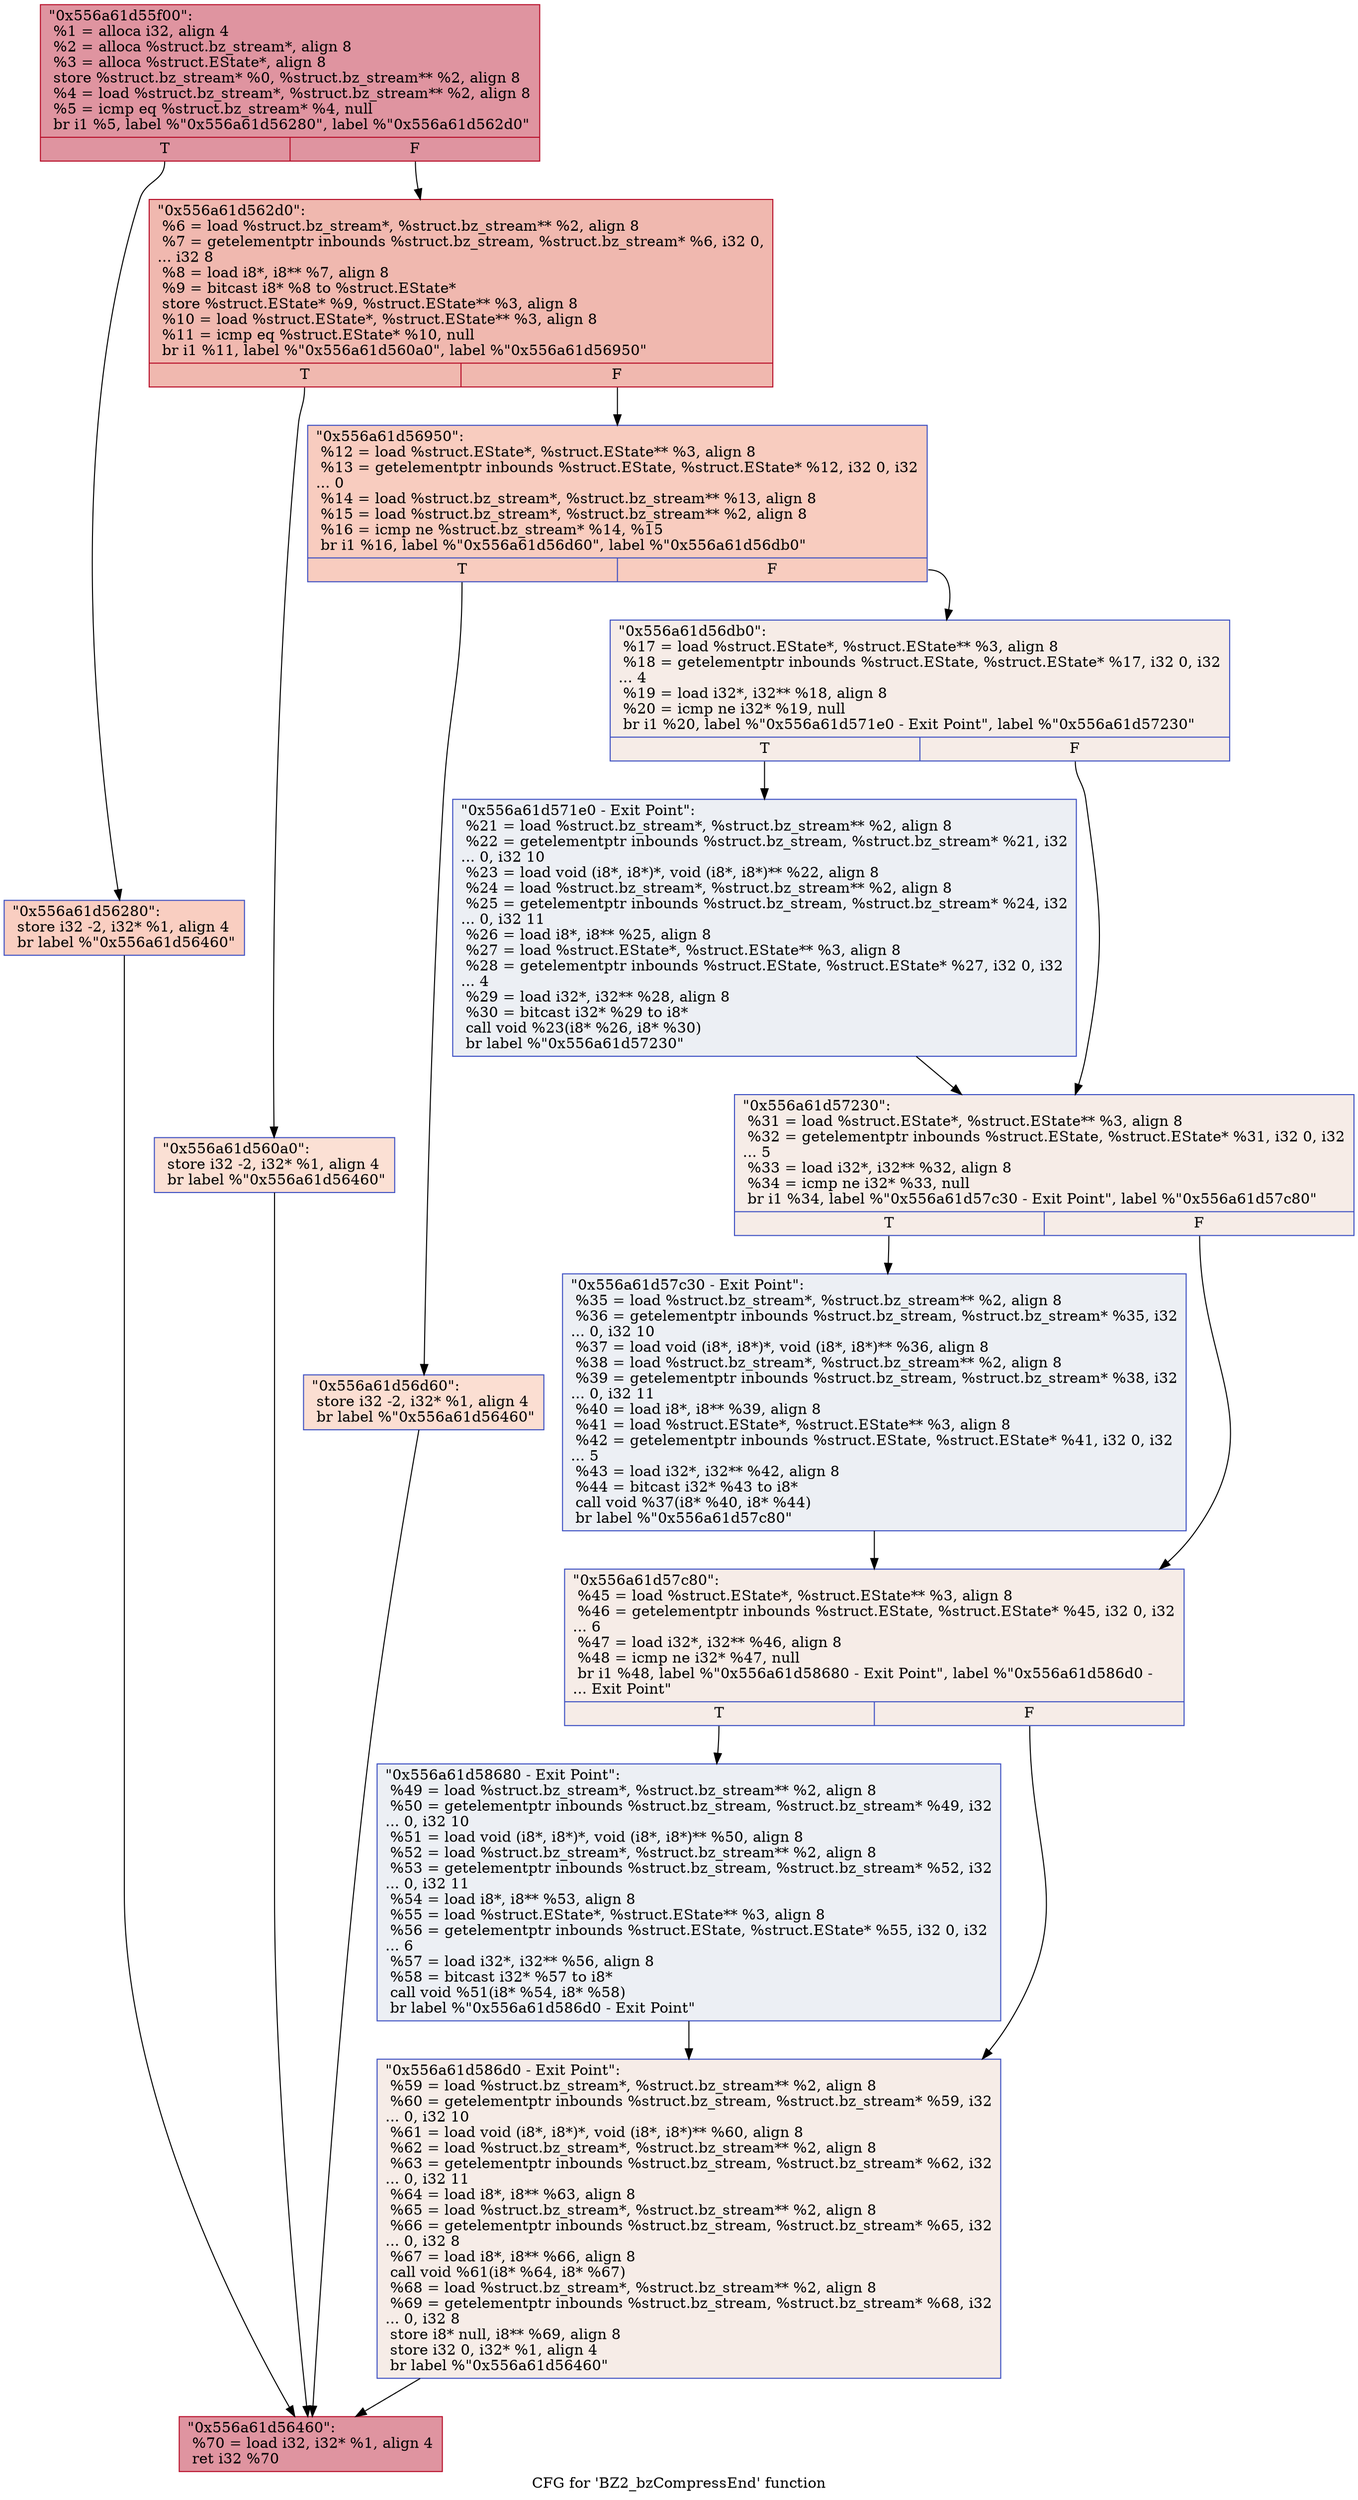 digraph "CFG for 'BZ2_bzCompressEnd' function" {
	label="CFG for 'BZ2_bzCompressEnd' function";

	Node0x556a61d55f00 [shape=record,color="#b70d28ff", style=filled, fillcolor="#b70d2870",label="{\"0x556a61d55f00\":\l  %1 = alloca i32, align 4\l  %2 = alloca %struct.bz_stream*, align 8\l  %3 = alloca %struct.EState*, align 8\l  store %struct.bz_stream* %0, %struct.bz_stream** %2, align 8\l  %4 = load %struct.bz_stream*, %struct.bz_stream** %2, align 8\l  %5 = icmp eq %struct.bz_stream* %4, null\l  br i1 %5, label %\"0x556a61d56280\", label %\"0x556a61d562d0\"\l|{<s0>T|<s1>F}}"];
	Node0x556a61d55f00:s0 -> Node0x556a61d56280;
	Node0x556a61d55f00:s1 -> Node0x556a61d562d0;
	Node0x556a61d56280 [shape=record,color="#3d50c3ff", style=filled, fillcolor="#f2907270",label="{\"0x556a61d56280\":                                 \l  store i32 -2, i32* %1, align 4\l  br label %\"0x556a61d56460\"\l}"];
	Node0x556a61d56280 -> Node0x556a61d56460;
	Node0x556a61d562d0 [shape=record,color="#b70d28ff", style=filled, fillcolor="#dc5d4a70",label="{\"0x556a61d562d0\":                                 \l  %6 = load %struct.bz_stream*, %struct.bz_stream** %2, align 8\l  %7 = getelementptr inbounds %struct.bz_stream, %struct.bz_stream* %6, i32 0,\l... i32 8\l  %8 = load i8*, i8** %7, align 8\l  %9 = bitcast i8* %8 to %struct.EState*\l  store %struct.EState* %9, %struct.EState** %3, align 8\l  %10 = load %struct.EState*, %struct.EState** %3, align 8\l  %11 = icmp eq %struct.EState* %10, null\l  br i1 %11, label %\"0x556a61d560a0\", label %\"0x556a61d56950\"\l|{<s0>T|<s1>F}}"];
	Node0x556a61d562d0:s0 -> Node0x556a61d560a0;
	Node0x556a61d562d0:s1 -> Node0x556a61d56950;
	Node0x556a61d560a0 [shape=record,color="#3d50c3ff", style=filled, fillcolor="#f7b99e70",label="{\"0x556a61d560a0\":                                 \l  store i32 -2, i32* %1, align 4\l  br label %\"0x556a61d56460\"\l}"];
	Node0x556a61d560a0 -> Node0x556a61d56460;
	Node0x556a61d56950 [shape=record,color="#3d50c3ff", style=filled, fillcolor="#f08b6e70",label="{\"0x556a61d56950\":                                 \l  %12 = load %struct.EState*, %struct.EState** %3, align 8\l  %13 = getelementptr inbounds %struct.EState, %struct.EState* %12, i32 0, i32\l... 0\l  %14 = load %struct.bz_stream*, %struct.bz_stream** %13, align 8\l  %15 = load %struct.bz_stream*, %struct.bz_stream** %2, align 8\l  %16 = icmp ne %struct.bz_stream* %14, %15\l  br i1 %16, label %\"0x556a61d56d60\", label %\"0x556a61d56db0\"\l|{<s0>T|<s1>F}}"];
	Node0x556a61d56950:s0 -> Node0x556a61d56d60;
	Node0x556a61d56950:s1 -> Node0x556a61d56db0;
	Node0x556a61d56d60 [shape=record,color="#3d50c3ff", style=filled, fillcolor="#f7b59970",label="{\"0x556a61d56d60\":                                 \l  store i32 -2, i32* %1, align 4\l  br label %\"0x556a61d56460\"\l}"];
	Node0x556a61d56d60 -> Node0x556a61d56460;
	Node0x556a61d56db0 [shape=record,color="#3d50c3ff", style=filled, fillcolor="#ead5c970",label="{\"0x556a61d56db0\":                                 \l  %17 = load %struct.EState*, %struct.EState** %3, align 8\l  %18 = getelementptr inbounds %struct.EState, %struct.EState* %17, i32 0, i32\l... 4\l  %19 = load i32*, i32** %18, align 8\l  %20 = icmp ne i32* %19, null\l  br i1 %20, label %\"0x556a61d571e0 - Exit Point\", label %\"0x556a61d57230\"\l|{<s0>T|<s1>F}}"];
	Node0x556a61d56db0:s0 -> Node0x556a61d571e0;
	Node0x556a61d56db0:s1 -> Node0x556a61d57230;
	Node0x556a61d571e0 [shape=record,color="#3d50c3ff", style=filled, fillcolor="#d4dbe670",label="{\"0x556a61d571e0 - Exit Point\":                    \l  %21 = load %struct.bz_stream*, %struct.bz_stream** %2, align 8\l  %22 = getelementptr inbounds %struct.bz_stream, %struct.bz_stream* %21, i32\l... 0, i32 10\l  %23 = load void (i8*, i8*)*, void (i8*, i8*)** %22, align 8\l  %24 = load %struct.bz_stream*, %struct.bz_stream** %2, align 8\l  %25 = getelementptr inbounds %struct.bz_stream, %struct.bz_stream* %24, i32\l... 0, i32 11\l  %26 = load i8*, i8** %25, align 8\l  %27 = load %struct.EState*, %struct.EState** %3, align 8\l  %28 = getelementptr inbounds %struct.EState, %struct.EState* %27, i32 0, i32\l... 4\l  %29 = load i32*, i32** %28, align 8\l  %30 = bitcast i32* %29 to i8*\l  call void %23(i8* %26, i8* %30)\l  br label %\"0x556a61d57230\"\l}"];
	Node0x556a61d571e0 -> Node0x556a61d57230;
	Node0x556a61d57230 [shape=record,color="#3d50c3ff", style=filled, fillcolor="#ead5c970",label="{\"0x556a61d57230\":                                 \l  %31 = load %struct.EState*, %struct.EState** %3, align 8\l  %32 = getelementptr inbounds %struct.EState, %struct.EState* %31, i32 0, i32\l... 5\l  %33 = load i32*, i32** %32, align 8\l  %34 = icmp ne i32* %33, null\l  br i1 %34, label %\"0x556a61d57c30 - Exit Point\", label %\"0x556a61d57c80\"\l|{<s0>T|<s1>F}}"];
	Node0x556a61d57230:s0 -> Node0x556a61d57c30;
	Node0x556a61d57230:s1 -> Node0x556a61d57c80;
	Node0x556a61d57c30 [shape=record,color="#3d50c3ff", style=filled, fillcolor="#d4dbe670",label="{\"0x556a61d57c30 - Exit Point\":                    \l  %35 = load %struct.bz_stream*, %struct.bz_stream** %2, align 8\l  %36 = getelementptr inbounds %struct.bz_stream, %struct.bz_stream* %35, i32\l... 0, i32 10\l  %37 = load void (i8*, i8*)*, void (i8*, i8*)** %36, align 8\l  %38 = load %struct.bz_stream*, %struct.bz_stream** %2, align 8\l  %39 = getelementptr inbounds %struct.bz_stream, %struct.bz_stream* %38, i32\l... 0, i32 11\l  %40 = load i8*, i8** %39, align 8\l  %41 = load %struct.EState*, %struct.EState** %3, align 8\l  %42 = getelementptr inbounds %struct.EState, %struct.EState* %41, i32 0, i32\l... 5\l  %43 = load i32*, i32** %42, align 8\l  %44 = bitcast i32* %43 to i8*\l  call void %37(i8* %40, i8* %44)\l  br label %\"0x556a61d57c80\"\l}"];
	Node0x556a61d57c30 -> Node0x556a61d57c80;
	Node0x556a61d57c80 [shape=record,color="#3d50c3ff", style=filled, fillcolor="#ead5c970",label="{\"0x556a61d57c80\":                                 \l  %45 = load %struct.EState*, %struct.EState** %3, align 8\l  %46 = getelementptr inbounds %struct.EState, %struct.EState* %45, i32 0, i32\l... 6\l  %47 = load i32*, i32** %46, align 8\l  %48 = icmp ne i32* %47, null\l  br i1 %48, label %\"0x556a61d58680 - Exit Point\", label %\"0x556a61d586d0 -\l... Exit Point\"\l|{<s0>T|<s1>F}}"];
	Node0x556a61d57c80:s0 -> Node0x556a61d58680;
	Node0x556a61d57c80:s1 -> Node0x556a61d586d0;
	Node0x556a61d58680 [shape=record,color="#3d50c3ff", style=filled, fillcolor="#d4dbe670",label="{\"0x556a61d58680 - Exit Point\":                    \l  %49 = load %struct.bz_stream*, %struct.bz_stream** %2, align 8\l  %50 = getelementptr inbounds %struct.bz_stream, %struct.bz_stream* %49, i32\l... 0, i32 10\l  %51 = load void (i8*, i8*)*, void (i8*, i8*)** %50, align 8\l  %52 = load %struct.bz_stream*, %struct.bz_stream** %2, align 8\l  %53 = getelementptr inbounds %struct.bz_stream, %struct.bz_stream* %52, i32\l... 0, i32 11\l  %54 = load i8*, i8** %53, align 8\l  %55 = load %struct.EState*, %struct.EState** %3, align 8\l  %56 = getelementptr inbounds %struct.EState, %struct.EState* %55, i32 0, i32\l... 6\l  %57 = load i32*, i32** %56, align 8\l  %58 = bitcast i32* %57 to i8*\l  call void %51(i8* %54, i8* %58)\l  br label %\"0x556a61d586d0 - Exit Point\"\l}"];
	Node0x556a61d58680 -> Node0x556a61d586d0;
	Node0x556a61d586d0 [shape=record,color="#3d50c3ff", style=filled, fillcolor="#ead5c970",label="{\"0x556a61d586d0 - Exit Point\":                    \l  %59 = load %struct.bz_stream*, %struct.bz_stream** %2, align 8\l  %60 = getelementptr inbounds %struct.bz_stream, %struct.bz_stream* %59, i32\l... 0, i32 10\l  %61 = load void (i8*, i8*)*, void (i8*, i8*)** %60, align 8\l  %62 = load %struct.bz_stream*, %struct.bz_stream** %2, align 8\l  %63 = getelementptr inbounds %struct.bz_stream, %struct.bz_stream* %62, i32\l... 0, i32 11\l  %64 = load i8*, i8** %63, align 8\l  %65 = load %struct.bz_stream*, %struct.bz_stream** %2, align 8\l  %66 = getelementptr inbounds %struct.bz_stream, %struct.bz_stream* %65, i32\l... 0, i32 8\l  %67 = load i8*, i8** %66, align 8\l  call void %61(i8* %64, i8* %67)\l  %68 = load %struct.bz_stream*, %struct.bz_stream** %2, align 8\l  %69 = getelementptr inbounds %struct.bz_stream, %struct.bz_stream* %68, i32\l... 0, i32 8\l  store i8* null, i8** %69, align 8\l  store i32 0, i32* %1, align 4\l  br label %\"0x556a61d56460\"\l}"];
	Node0x556a61d586d0 -> Node0x556a61d56460;
	Node0x556a61d56460 [shape=record,color="#b70d28ff", style=filled, fillcolor="#b70d2870",label="{\"0x556a61d56460\":                                 \l  %70 = load i32, i32* %1, align 4\l  ret i32 %70\l}"];
}
